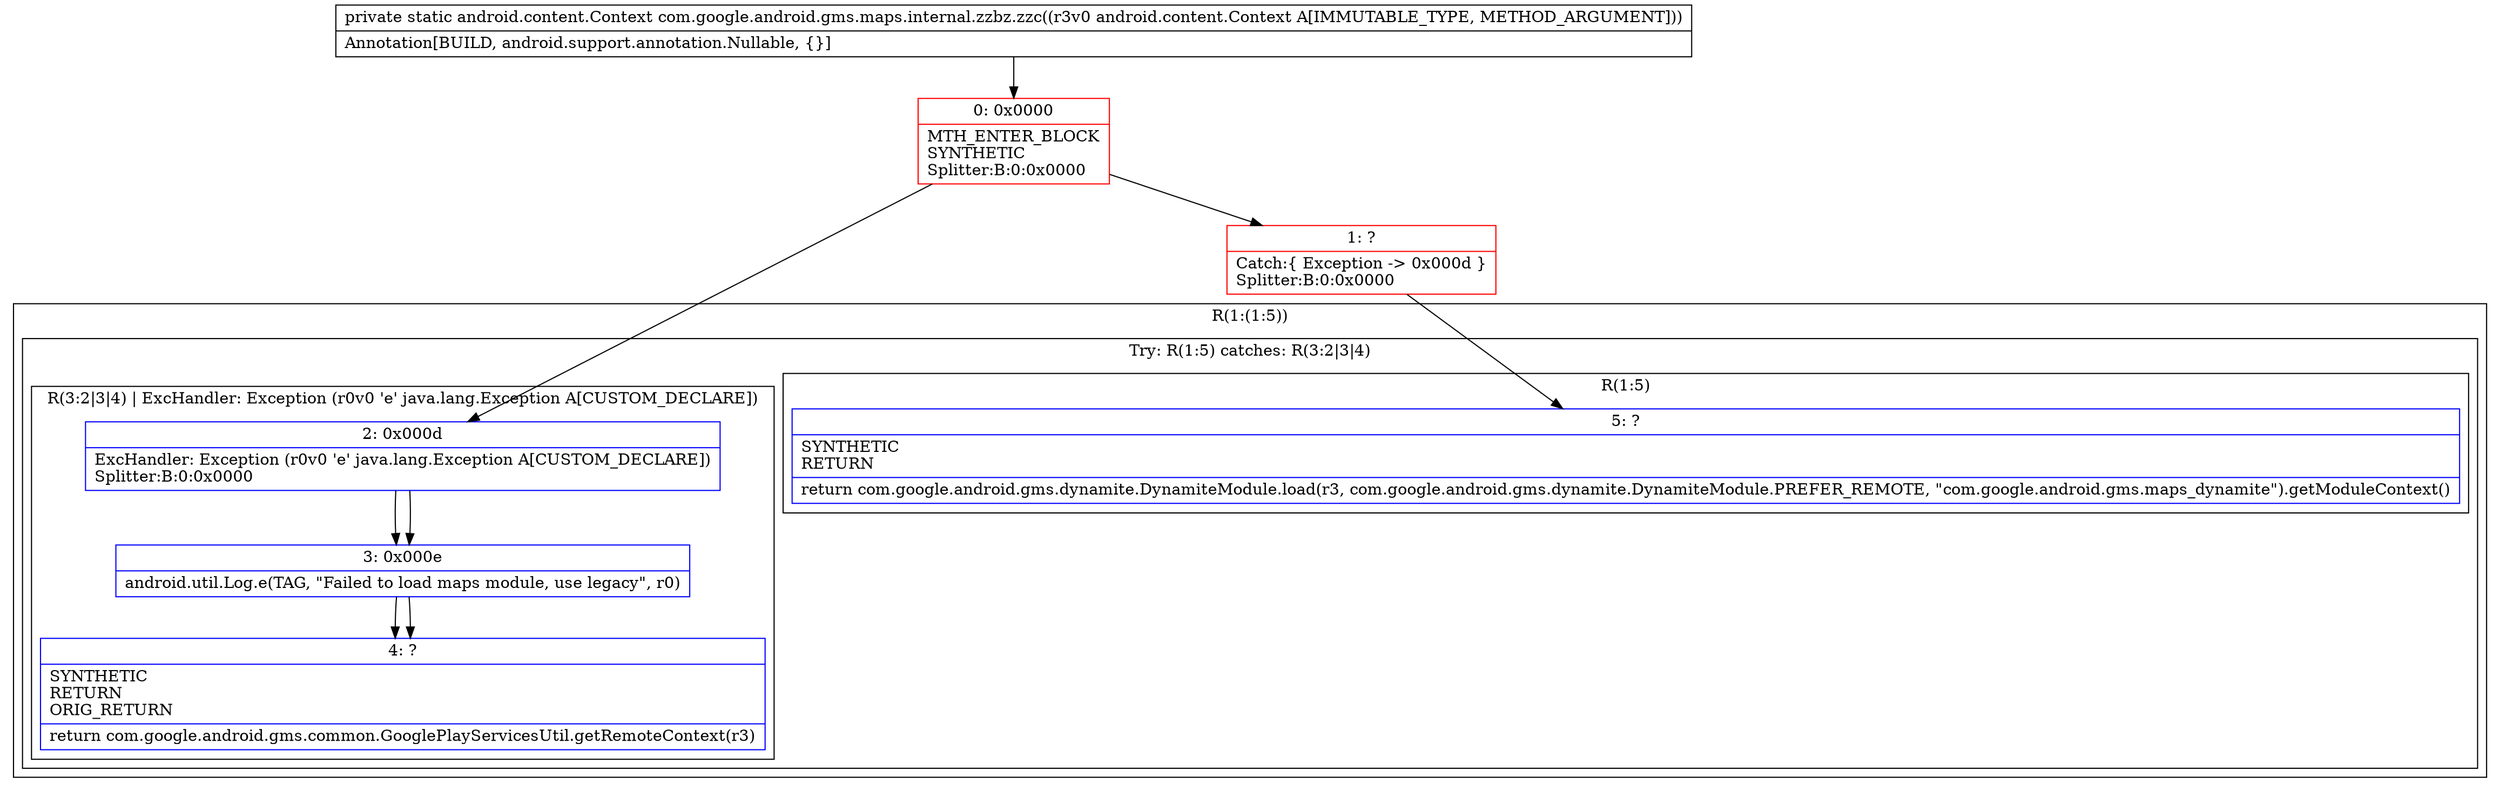 digraph "CFG forcom.google.android.gms.maps.internal.zzbz.zzc(Landroid\/content\/Context;)Landroid\/content\/Context;" {
subgraph cluster_Region_1107703154 {
label = "R(1:(1:5))";
node [shape=record,color=blue];
subgraph cluster_TryCatchRegion_1840714558 {
label = "Try: R(1:5) catches: R(3:2|3|4)";
node [shape=record,color=blue];
subgraph cluster_Region_1452892317 {
label = "R(1:5)";
node [shape=record,color=blue];
Node_5 [shape=record,label="{5\:\ ?|SYNTHETIC\lRETURN\l|return com.google.android.gms.dynamite.DynamiteModule.load(r3, com.google.android.gms.dynamite.DynamiteModule.PREFER_REMOTE, \"com.google.android.gms.maps_dynamite\").getModuleContext()\l}"];
}
subgraph cluster_Region_826068589 {
label = "R(3:2|3|4) | ExcHandler: Exception (r0v0 'e' java.lang.Exception A[CUSTOM_DECLARE])\l";
node [shape=record,color=blue];
Node_2 [shape=record,label="{2\:\ 0x000d|ExcHandler: Exception (r0v0 'e' java.lang.Exception A[CUSTOM_DECLARE])\lSplitter:B:0:0x0000\l}"];
Node_3 [shape=record,label="{3\:\ 0x000e|android.util.Log.e(TAG, \"Failed to load maps module, use legacy\", r0)\l}"];
Node_4 [shape=record,label="{4\:\ ?|SYNTHETIC\lRETURN\lORIG_RETURN\l|return com.google.android.gms.common.GooglePlayServicesUtil.getRemoteContext(r3)\l}"];
}
}
}
subgraph cluster_Region_826068589 {
label = "R(3:2|3|4) | ExcHandler: Exception (r0v0 'e' java.lang.Exception A[CUSTOM_DECLARE])\l";
node [shape=record,color=blue];
Node_2 [shape=record,label="{2\:\ 0x000d|ExcHandler: Exception (r0v0 'e' java.lang.Exception A[CUSTOM_DECLARE])\lSplitter:B:0:0x0000\l}"];
Node_3 [shape=record,label="{3\:\ 0x000e|android.util.Log.e(TAG, \"Failed to load maps module, use legacy\", r0)\l}"];
Node_4 [shape=record,label="{4\:\ ?|SYNTHETIC\lRETURN\lORIG_RETURN\l|return com.google.android.gms.common.GooglePlayServicesUtil.getRemoteContext(r3)\l}"];
}
Node_0 [shape=record,color=red,label="{0\:\ 0x0000|MTH_ENTER_BLOCK\lSYNTHETIC\lSplitter:B:0:0x0000\l}"];
Node_1 [shape=record,color=red,label="{1\:\ ?|Catch:\{ Exception \-\> 0x000d \}\lSplitter:B:0:0x0000\l}"];
MethodNode[shape=record,label="{private static android.content.Context com.google.android.gms.maps.internal.zzbz.zzc((r3v0 android.content.Context A[IMMUTABLE_TYPE, METHOD_ARGUMENT]))  | Annotation[BUILD, android.support.annotation.Nullable, \{\}]\l}"];
MethodNode -> Node_0;
Node_2 -> Node_3;
Node_3 -> Node_4;
Node_2 -> Node_3;
Node_3 -> Node_4;
Node_0 -> Node_1;
Node_0 -> Node_2;
Node_1 -> Node_5;
}

